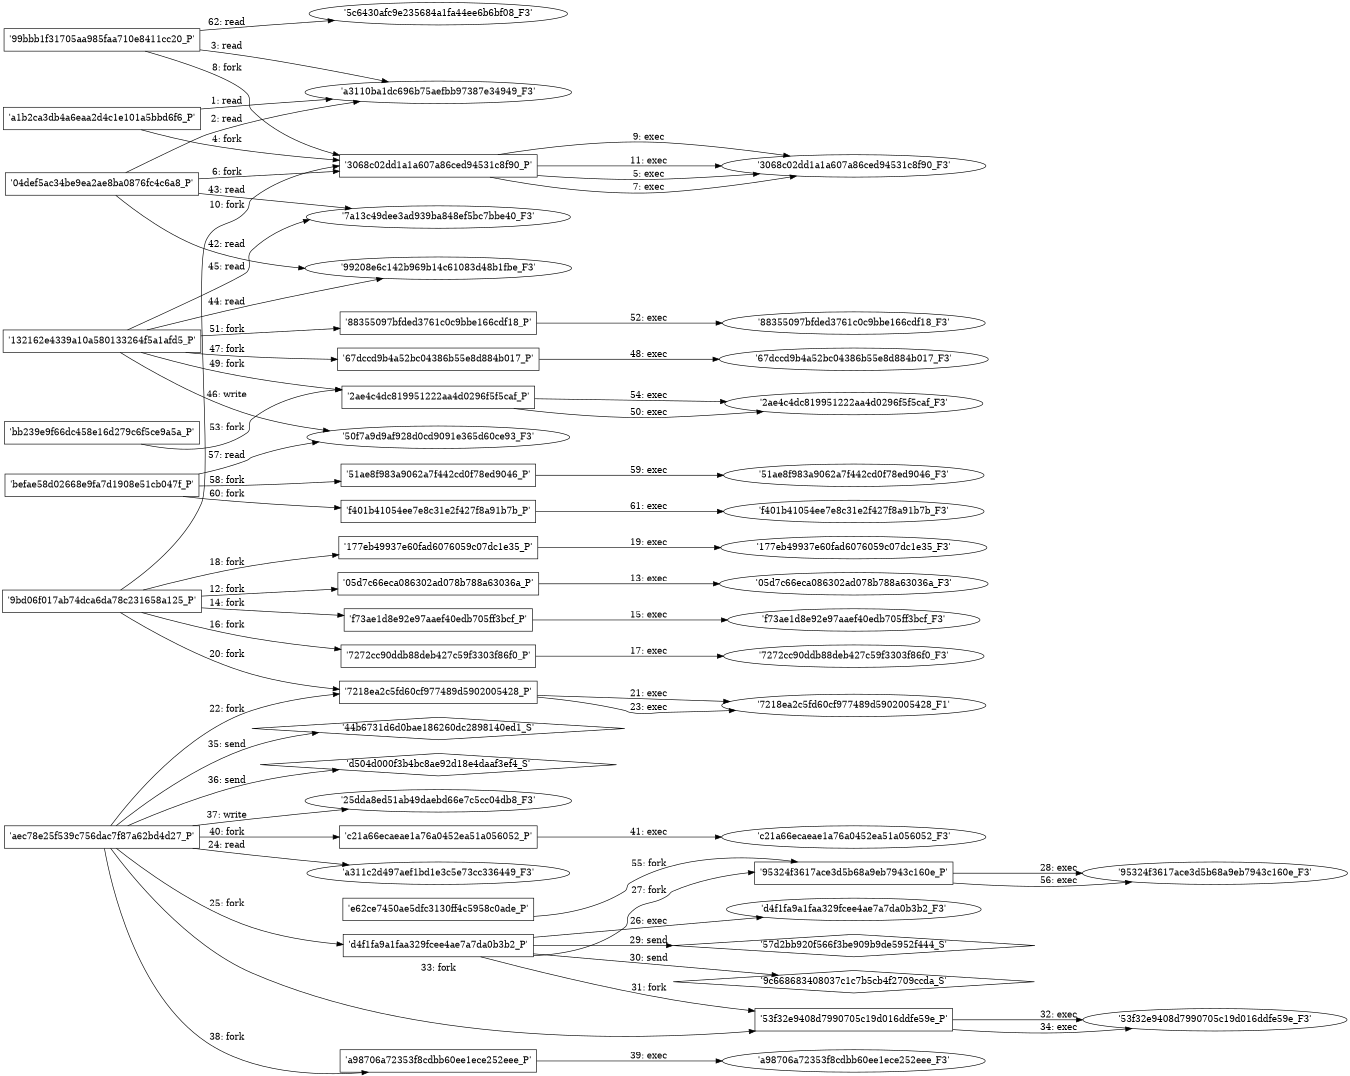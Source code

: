 digraph "D:\Learning\Paper\apt\基于CTI的攻击预警\Dataset\攻击图\ASGfromALLCTI\Microsoft Patch Tuesday - December 2017.dot" {
rankdir="LR"
size="9"
fixedsize="false"
splines="true"
nodesep=0.3
ranksep=0
fontsize=10
overlap="scalexy"
engine= "neato"
	"'a3110ba1dc696b75aefbb97387e34949_F3'" [node_type=file shape=ellipse]
	"'a1b2ca3db4a6eaa2d4c1e101a5bbd6f6_P'" [node_type=Process shape=box]
	"'a1b2ca3db4a6eaa2d4c1e101a5bbd6f6_P'" -> "'a3110ba1dc696b75aefbb97387e34949_F3'" [label="1: read"]
	"'a3110ba1dc696b75aefbb97387e34949_F3'" [node_type=file shape=ellipse]
	"'04def5ac34be9ea2ae8ba0876fc4c6a8_P'" [node_type=Process shape=box]
	"'04def5ac34be9ea2ae8ba0876fc4c6a8_P'" -> "'a3110ba1dc696b75aefbb97387e34949_F3'" [label="2: read"]
	"'a3110ba1dc696b75aefbb97387e34949_F3'" [node_type=file shape=ellipse]
	"'99bbb1f31705aa985faa710e8411cc20_P'" [node_type=Process shape=box]
	"'99bbb1f31705aa985faa710e8411cc20_P'" -> "'a3110ba1dc696b75aefbb97387e34949_F3'" [label="3: read"]
	"'a1b2ca3db4a6eaa2d4c1e101a5bbd6f6_P'" [node_type=Process shape=box]
	"'3068c02dd1a1a607a86ced94531c8f90_P'" [node_type=Process shape=box]
	"'a1b2ca3db4a6eaa2d4c1e101a5bbd6f6_P'" -> "'3068c02dd1a1a607a86ced94531c8f90_P'" [label="4: fork"]
	"'3068c02dd1a1a607a86ced94531c8f90_P'" [node_type=Process shape=box]
	"'3068c02dd1a1a607a86ced94531c8f90_F3'" [node_type=File shape=ellipse]
	"'3068c02dd1a1a607a86ced94531c8f90_P'" -> "'3068c02dd1a1a607a86ced94531c8f90_F3'" [label="5: exec"]
	"'04def5ac34be9ea2ae8ba0876fc4c6a8_P'" [node_type=Process shape=box]
	"'3068c02dd1a1a607a86ced94531c8f90_P'" [node_type=Process shape=box]
	"'04def5ac34be9ea2ae8ba0876fc4c6a8_P'" -> "'3068c02dd1a1a607a86ced94531c8f90_P'" [label="6: fork"]
	"'3068c02dd1a1a607a86ced94531c8f90_P'" [node_type=Process shape=box]
	"'3068c02dd1a1a607a86ced94531c8f90_F3'" [node_type=File shape=ellipse]
	"'3068c02dd1a1a607a86ced94531c8f90_P'" -> "'3068c02dd1a1a607a86ced94531c8f90_F3'" [label="7: exec"]
	"'99bbb1f31705aa985faa710e8411cc20_P'" [node_type=Process shape=box]
	"'3068c02dd1a1a607a86ced94531c8f90_P'" [node_type=Process shape=box]
	"'99bbb1f31705aa985faa710e8411cc20_P'" -> "'3068c02dd1a1a607a86ced94531c8f90_P'" [label="8: fork"]
	"'3068c02dd1a1a607a86ced94531c8f90_P'" [node_type=Process shape=box]
	"'3068c02dd1a1a607a86ced94531c8f90_F3'" [node_type=File shape=ellipse]
	"'3068c02dd1a1a607a86ced94531c8f90_P'" -> "'3068c02dd1a1a607a86ced94531c8f90_F3'" [label="9: exec"]
	"'9bd06f017ab74dca6da78c231658a125_P'" [node_type=Process shape=box]
	"'3068c02dd1a1a607a86ced94531c8f90_P'" [node_type=Process shape=box]
	"'9bd06f017ab74dca6da78c231658a125_P'" -> "'3068c02dd1a1a607a86ced94531c8f90_P'" [label="10: fork"]
	"'3068c02dd1a1a607a86ced94531c8f90_P'" [node_type=Process shape=box]
	"'3068c02dd1a1a607a86ced94531c8f90_F3'" [node_type=File shape=ellipse]
	"'3068c02dd1a1a607a86ced94531c8f90_P'" -> "'3068c02dd1a1a607a86ced94531c8f90_F3'" [label="11: exec"]
	"'9bd06f017ab74dca6da78c231658a125_P'" [node_type=Process shape=box]
	"'05d7c66eca086302ad078b788a63036a_P'" [node_type=Process shape=box]
	"'9bd06f017ab74dca6da78c231658a125_P'" -> "'05d7c66eca086302ad078b788a63036a_P'" [label="12: fork"]
	"'05d7c66eca086302ad078b788a63036a_P'" [node_type=Process shape=box]
	"'05d7c66eca086302ad078b788a63036a_F3'" [node_type=File shape=ellipse]
	"'05d7c66eca086302ad078b788a63036a_P'" -> "'05d7c66eca086302ad078b788a63036a_F3'" [label="13: exec"]
	"'9bd06f017ab74dca6da78c231658a125_P'" [node_type=Process shape=box]
	"'f73ae1d8e92e97aaef40edb705ff3bcf_P'" [node_type=Process shape=box]
	"'9bd06f017ab74dca6da78c231658a125_P'" -> "'f73ae1d8e92e97aaef40edb705ff3bcf_P'" [label="14: fork"]
	"'f73ae1d8e92e97aaef40edb705ff3bcf_P'" [node_type=Process shape=box]
	"'f73ae1d8e92e97aaef40edb705ff3bcf_F3'" [node_type=File shape=ellipse]
	"'f73ae1d8e92e97aaef40edb705ff3bcf_P'" -> "'f73ae1d8e92e97aaef40edb705ff3bcf_F3'" [label="15: exec"]
	"'9bd06f017ab74dca6da78c231658a125_P'" [node_type=Process shape=box]
	"'7272cc90ddb88deb427c59f3303f86f0_P'" [node_type=Process shape=box]
	"'9bd06f017ab74dca6da78c231658a125_P'" -> "'7272cc90ddb88deb427c59f3303f86f0_P'" [label="16: fork"]
	"'7272cc90ddb88deb427c59f3303f86f0_P'" [node_type=Process shape=box]
	"'7272cc90ddb88deb427c59f3303f86f0_F3'" [node_type=File shape=ellipse]
	"'7272cc90ddb88deb427c59f3303f86f0_P'" -> "'7272cc90ddb88deb427c59f3303f86f0_F3'" [label="17: exec"]
	"'9bd06f017ab74dca6da78c231658a125_P'" [node_type=Process shape=box]
	"'177eb49937e60fad6076059c07dc1e35_P'" [node_type=Process shape=box]
	"'9bd06f017ab74dca6da78c231658a125_P'" -> "'177eb49937e60fad6076059c07dc1e35_P'" [label="18: fork"]
	"'177eb49937e60fad6076059c07dc1e35_P'" [node_type=Process shape=box]
	"'177eb49937e60fad6076059c07dc1e35_F3'" [node_type=File shape=ellipse]
	"'177eb49937e60fad6076059c07dc1e35_P'" -> "'177eb49937e60fad6076059c07dc1e35_F3'" [label="19: exec"]
	"'9bd06f017ab74dca6da78c231658a125_P'" [node_type=Process shape=box]
	"'7218ea2c5fd60cf977489d5902005428_P'" [node_type=Process shape=box]
	"'9bd06f017ab74dca6da78c231658a125_P'" -> "'7218ea2c5fd60cf977489d5902005428_P'" [label="20: fork"]
	"'7218ea2c5fd60cf977489d5902005428_P'" [node_type=Process shape=box]
	"'7218ea2c5fd60cf977489d5902005428_F1'" [node_type=File shape=ellipse]
	"'7218ea2c5fd60cf977489d5902005428_P'" -> "'7218ea2c5fd60cf977489d5902005428_F1'" [label="21: exec"]
	"'aec78e25f539c756dac7f87a62bd4d27_P'" [node_type=Process shape=box]
	"'7218ea2c5fd60cf977489d5902005428_P'" [node_type=Process shape=box]
	"'aec78e25f539c756dac7f87a62bd4d27_P'" -> "'7218ea2c5fd60cf977489d5902005428_P'" [label="22: fork"]
	"'7218ea2c5fd60cf977489d5902005428_P'" [node_type=Process shape=box]
	"'7218ea2c5fd60cf977489d5902005428_F1'" [node_type=File shape=ellipse]
	"'7218ea2c5fd60cf977489d5902005428_P'" -> "'7218ea2c5fd60cf977489d5902005428_F1'" [label="23: exec"]
	"'a311c2d497aef1bd1e3c5e73cc336449_F3'" [node_type=file shape=ellipse]
	"'aec78e25f539c756dac7f87a62bd4d27_P'" [node_type=Process shape=box]
	"'aec78e25f539c756dac7f87a62bd4d27_P'" -> "'a311c2d497aef1bd1e3c5e73cc336449_F3'" [label="24: read"]
	"'aec78e25f539c756dac7f87a62bd4d27_P'" [node_type=Process shape=box]
	"'d4f1fa9a1faa329fcee4ae7a7da0b3b2_P'" [node_type=Process shape=box]
	"'aec78e25f539c756dac7f87a62bd4d27_P'" -> "'d4f1fa9a1faa329fcee4ae7a7da0b3b2_P'" [label="25: fork"]
	"'d4f1fa9a1faa329fcee4ae7a7da0b3b2_P'" [node_type=Process shape=box]
	"'d4f1fa9a1faa329fcee4ae7a7da0b3b2_F3'" [node_type=File shape=ellipse]
	"'d4f1fa9a1faa329fcee4ae7a7da0b3b2_P'" -> "'d4f1fa9a1faa329fcee4ae7a7da0b3b2_F3'" [label="26: exec"]
	"'d4f1fa9a1faa329fcee4ae7a7da0b3b2_P'" [node_type=Process shape=box]
	"'95324f3617ace3d5b68a9eb7943c160e_P'" [node_type=Process shape=box]
	"'d4f1fa9a1faa329fcee4ae7a7da0b3b2_P'" -> "'95324f3617ace3d5b68a9eb7943c160e_P'" [label="27: fork"]
	"'95324f3617ace3d5b68a9eb7943c160e_P'" [node_type=Process shape=box]
	"'95324f3617ace3d5b68a9eb7943c160e_F3'" [node_type=File shape=ellipse]
	"'95324f3617ace3d5b68a9eb7943c160e_P'" -> "'95324f3617ace3d5b68a9eb7943c160e_F3'" [label="28: exec"]
	"'57d2bb920f566f3be909b9de5952f444_S'" [node_type=Socket shape=diamond]
	"'d4f1fa9a1faa329fcee4ae7a7da0b3b2_P'" [node_type=Process shape=box]
	"'d4f1fa9a1faa329fcee4ae7a7da0b3b2_P'" -> "'57d2bb920f566f3be909b9de5952f444_S'" [label="29: send"]
	"'9c668683408037c1c7b5cb4f2709ccda_S'" [node_type=Socket shape=diamond]
	"'d4f1fa9a1faa329fcee4ae7a7da0b3b2_P'" [node_type=Process shape=box]
	"'d4f1fa9a1faa329fcee4ae7a7da0b3b2_P'" -> "'9c668683408037c1c7b5cb4f2709ccda_S'" [label="30: send"]
	"'d4f1fa9a1faa329fcee4ae7a7da0b3b2_P'" [node_type=Process shape=box]
	"'53f32e9408d7990705c19d016ddfe59e_P'" [node_type=Process shape=box]
	"'d4f1fa9a1faa329fcee4ae7a7da0b3b2_P'" -> "'53f32e9408d7990705c19d016ddfe59e_P'" [label="31: fork"]
	"'53f32e9408d7990705c19d016ddfe59e_P'" [node_type=Process shape=box]
	"'53f32e9408d7990705c19d016ddfe59e_F3'" [node_type=File shape=ellipse]
	"'53f32e9408d7990705c19d016ddfe59e_P'" -> "'53f32e9408d7990705c19d016ddfe59e_F3'" [label="32: exec"]
	"'aec78e25f539c756dac7f87a62bd4d27_P'" [node_type=Process shape=box]
	"'53f32e9408d7990705c19d016ddfe59e_P'" [node_type=Process shape=box]
	"'aec78e25f539c756dac7f87a62bd4d27_P'" -> "'53f32e9408d7990705c19d016ddfe59e_P'" [label="33: fork"]
	"'53f32e9408d7990705c19d016ddfe59e_P'" [node_type=Process shape=box]
	"'53f32e9408d7990705c19d016ddfe59e_F3'" [node_type=File shape=ellipse]
	"'53f32e9408d7990705c19d016ddfe59e_P'" -> "'53f32e9408d7990705c19d016ddfe59e_F3'" [label="34: exec"]
	"'44b6731d6d0bae186260dc2898140ed1_S'" [node_type=Socket shape=diamond]
	"'aec78e25f539c756dac7f87a62bd4d27_P'" [node_type=Process shape=box]
	"'aec78e25f539c756dac7f87a62bd4d27_P'" -> "'44b6731d6d0bae186260dc2898140ed1_S'" [label="35: send"]
	"'d504d000f3b4bc8ae92d18e4daaf3ef4_S'" [node_type=Socket shape=diamond]
	"'aec78e25f539c756dac7f87a62bd4d27_P'" [node_type=Process shape=box]
	"'aec78e25f539c756dac7f87a62bd4d27_P'" -> "'d504d000f3b4bc8ae92d18e4daaf3ef4_S'" [label="36: send"]
	"'25dda8ed51ab49daebd66e7c5cc04db8_F3'" [node_type=file shape=ellipse]
	"'aec78e25f539c756dac7f87a62bd4d27_P'" [node_type=Process shape=box]
	"'aec78e25f539c756dac7f87a62bd4d27_P'" -> "'25dda8ed51ab49daebd66e7c5cc04db8_F3'" [label="37: write"]
	"'aec78e25f539c756dac7f87a62bd4d27_P'" [node_type=Process shape=box]
	"'a98706a72353f8cdbb60ee1ece252eee_P'" [node_type=Process shape=box]
	"'aec78e25f539c756dac7f87a62bd4d27_P'" -> "'a98706a72353f8cdbb60ee1ece252eee_P'" [label="38: fork"]
	"'a98706a72353f8cdbb60ee1ece252eee_P'" [node_type=Process shape=box]
	"'a98706a72353f8cdbb60ee1ece252eee_F3'" [node_type=File shape=ellipse]
	"'a98706a72353f8cdbb60ee1ece252eee_P'" -> "'a98706a72353f8cdbb60ee1ece252eee_F3'" [label="39: exec"]
	"'aec78e25f539c756dac7f87a62bd4d27_P'" [node_type=Process shape=box]
	"'c21a66ecaeae1a76a0452ea51a056052_P'" [node_type=Process shape=box]
	"'aec78e25f539c756dac7f87a62bd4d27_P'" -> "'c21a66ecaeae1a76a0452ea51a056052_P'" [label="40: fork"]
	"'c21a66ecaeae1a76a0452ea51a056052_P'" [node_type=Process shape=box]
	"'c21a66ecaeae1a76a0452ea51a056052_F3'" [node_type=File shape=ellipse]
	"'c21a66ecaeae1a76a0452ea51a056052_P'" -> "'c21a66ecaeae1a76a0452ea51a056052_F3'" [label="41: exec"]
	"'99208e6c142b969b14c61083d48b1fbe_F3'" [node_type=file shape=ellipse]
	"'04def5ac34be9ea2ae8ba0876fc4c6a8_P'" [node_type=Process shape=box]
	"'04def5ac34be9ea2ae8ba0876fc4c6a8_P'" -> "'99208e6c142b969b14c61083d48b1fbe_F3'" [label="42: read"]
	"'7a13c49dee3ad939ba848ef5bc7bbe40_F3'" [node_type=file shape=ellipse]
	"'04def5ac34be9ea2ae8ba0876fc4c6a8_P'" [node_type=Process shape=box]
	"'04def5ac34be9ea2ae8ba0876fc4c6a8_P'" -> "'7a13c49dee3ad939ba848ef5bc7bbe40_F3'" [label="43: read"]
	"'99208e6c142b969b14c61083d48b1fbe_F3'" [node_type=file shape=ellipse]
	"'132162e4339a10a580133264f5a1afd5_P'" [node_type=Process shape=box]
	"'132162e4339a10a580133264f5a1afd5_P'" -> "'99208e6c142b969b14c61083d48b1fbe_F3'" [label="44: read"]
	"'7a13c49dee3ad939ba848ef5bc7bbe40_F3'" [node_type=file shape=ellipse]
	"'132162e4339a10a580133264f5a1afd5_P'" [node_type=Process shape=box]
	"'132162e4339a10a580133264f5a1afd5_P'" -> "'7a13c49dee3ad939ba848ef5bc7bbe40_F3'" [label="45: read"]
	"'50f7a9d9af928d0cd9091e365d60ce93_F3'" [node_type=file shape=ellipse]
	"'132162e4339a10a580133264f5a1afd5_P'" [node_type=Process shape=box]
	"'132162e4339a10a580133264f5a1afd5_P'" -> "'50f7a9d9af928d0cd9091e365d60ce93_F3'" [label="46: write"]
	"'132162e4339a10a580133264f5a1afd5_P'" [node_type=Process shape=box]
	"'67dccd9b4a52bc04386b55e8d884b017_P'" [node_type=Process shape=box]
	"'132162e4339a10a580133264f5a1afd5_P'" -> "'67dccd9b4a52bc04386b55e8d884b017_P'" [label="47: fork"]
	"'67dccd9b4a52bc04386b55e8d884b017_P'" [node_type=Process shape=box]
	"'67dccd9b4a52bc04386b55e8d884b017_F3'" [node_type=File shape=ellipse]
	"'67dccd9b4a52bc04386b55e8d884b017_P'" -> "'67dccd9b4a52bc04386b55e8d884b017_F3'" [label="48: exec"]
	"'132162e4339a10a580133264f5a1afd5_P'" [node_type=Process shape=box]
	"'2ae4c4dc819951222aa4d0296f5f5caf_P'" [node_type=Process shape=box]
	"'132162e4339a10a580133264f5a1afd5_P'" -> "'2ae4c4dc819951222aa4d0296f5f5caf_P'" [label="49: fork"]
	"'2ae4c4dc819951222aa4d0296f5f5caf_P'" [node_type=Process shape=box]
	"'2ae4c4dc819951222aa4d0296f5f5caf_F3'" [node_type=File shape=ellipse]
	"'2ae4c4dc819951222aa4d0296f5f5caf_P'" -> "'2ae4c4dc819951222aa4d0296f5f5caf_F3'" [label="50: exec"]
	"'132162e4339a10a580133264f5a1afd5_P'" [node_type=Process shape=box]
	"'88355097bfded3761c0c9bbe166cdf18_P'" [node_type=Process shape=box]
	"'132162e4339a10a580133264f5a1afd5_P'" -> "'88355097bfded3761c0c9bbe166cdf18_P'" [label="51: fork"]
	"'88355097bfded3761c0c9bbe166cdf18_P'" [node_type=Process shape=box]
	"'88355097bfded3761c0c9bbe166cdf18_F3'" [node_type=File shape=ellipse]
	"'88355097bfded3761c0c9bbe166cdf18_P'" -> "'88355097bfded3761c0c9bbe166cdf18_F3'" [label="52: exec"]
	"'bb239e9f66dc458e16d279c6f5ce9a5a_P'" [node_type=Process shape=box]
	"'2ae4c4dc819951222aa4d0296f5f5caf_P'" [node_type=Process shape=box]
	"'bb239e9f66dc458e16d279c6f5ce9a5a_P'" -> "'2ae4c4dc819951222aa4d0296f5f5caf_P'" [label="53: fork"]
	"'2ae4c4dc819951222aa4d0296f5f5caf_P'" [node_type=Process shape=box]
	"'2ae4c4dc819951222aa4d0296f5f5caf_F3'" [node_type=File shape=ellipse]
	"'2ae4c4dc819951222aa4d0296f5f5caf_P'" -> "'2ae4c4dc819951222aa4d0296f5f5caf_F3'" [label="54: exec"]
	"'e62ce7450ae5dfc3130ff4c5958c0ade_P'" [node_type=Process shape=box]
	"'95324f3617ace3d5b68a9eb7943c160e_P'" [node_type=Process shape=box]
	"'e62ce7450ae5dfc3130ff4c5958c0ade_P'" -> "'95324f3617ace3d5b68a9eb7943c160e_P'" [label="55: fork"]
	"'95324f3617ace3d5b68a9eb7943c160e_P'" [node_type=Process shape=box]
	"'95324f3617ace3d5b68a9eb7943c160e_F3'" [node_type=File shape=ellipse]
	"'95324f3617ace3d5b68a9eb7943c160e_P'" -> "'95324f3617ace3d5b68a9eb7943c160e_F3'" [label="56: exec"]
	"'50f7a9d9af928d0cd9091e365d60ce93_F3'" [node_type=file shape=ellipse]
	"'befae58d02668e9fa7d1908e51cb047f_P'" [node_type=Process shape=box]
	"'befae58d02668e9fa7d1908e51cb047f_P'" -> "'50f7a9d9af928d0cd9091e365d60ce93_F3'" [label="57: read"]
	"'befae58d02668e9fa7d1908e51cb047f_P'" [node_type=Process shape=box]
	"'51ae8f983a9062a7f442cd0f78ed9046_P'" [node_type=Process shape=box]
	"'befae58d02668e9fa7d1908e51cb047f_P'" -> "'51ae8f983a9062a7f442cd0f78ed9046_P'" [label="58: fork"]
	"'51ae8f983a9062a7f442cd0f78ed9046_P'" [node_type=Process shape=box]
	"'51ae8f983a9062a7f442cd0f78ed9046_F3'" [node_type=File shape=ellipse]
	"'51ae8f983a9062a7f442cd0f78ed9046_P'" -> "'51ae8f983a9062a7f442cd0f78ed9046_F3'" [label="59: exec"]
	"'befae58d02668e9fa7d1908e51cb047f_P'" [node_type=Process shape=box]
	"'f401b41054ee7e8c31e2f427f8a91b7b_P'" [node_type=Process shape=box]
	"'befae58d02668e9fa7d1908e51cb047f_P'" -> "'f401b41054ee7e8c31e2f427f8a91b7b_P'" [label="60: fork"]
	"'f401b41054ee7e8c31e2f427f8a91b7b_P'" [node_type=Process shape=box]
	"'f401b41054ee7e8c31e2f427f8a91b7b_F3'" [node_type=File shape=ellipse]
	"'f401b41054ee7e8c31e2f427f8a91b7b_P'" -> "'f401b41054ee7e8c31e2f427f8a91b7b_F3'" [label="61: exec"]
	"'5c6430afc9e235684a1fa44ee6b6bf08_F3'" [node_type=file shape=ellipse]
	"'99bbb1f31705aa985faa710e8411cc20_P'" [node_type=Process shape=box]
	"'99bbb1f31705aa985faa710e8411cc20_P'" -> "'5c6430afc9e235684a1fa44ee6b6bf08_F3'" [label="62: read"]
}
